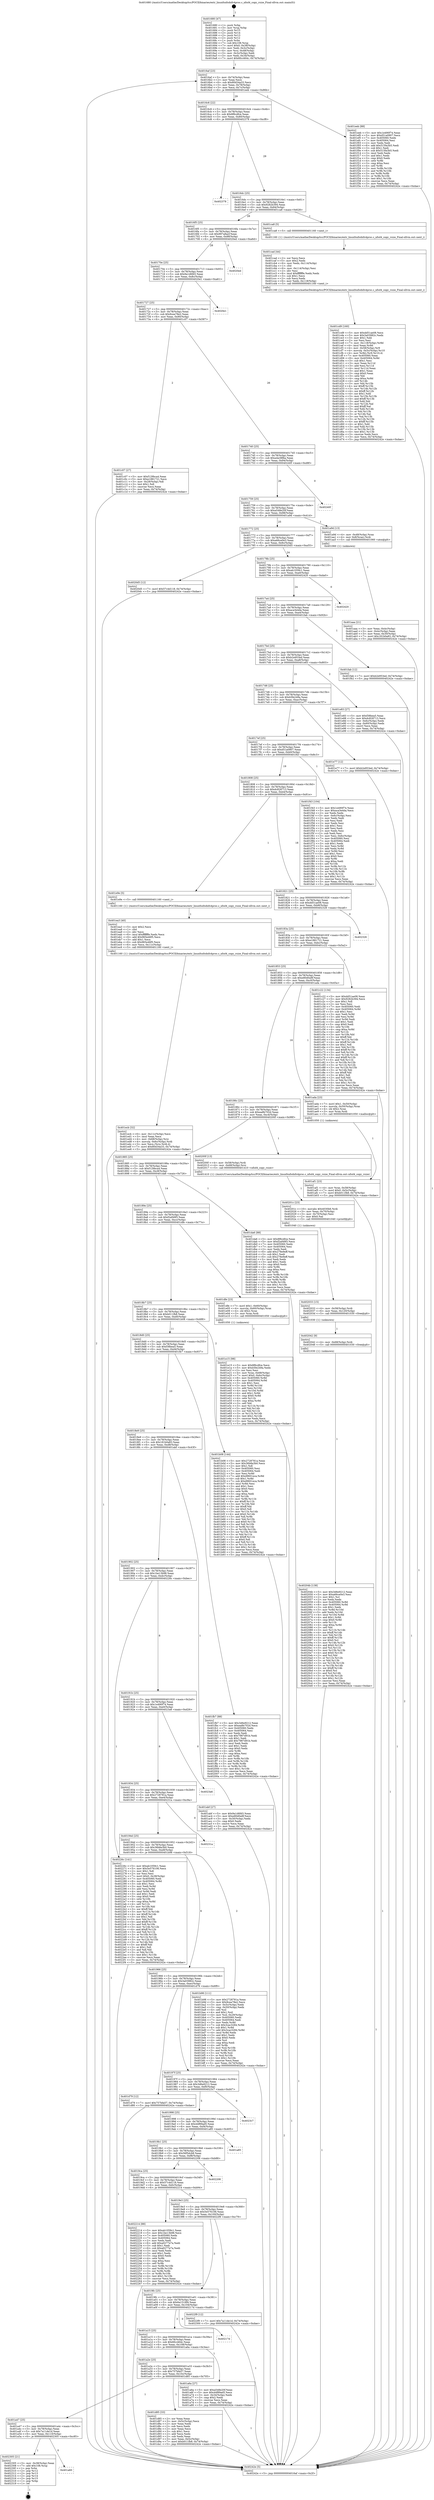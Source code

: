 digraph "0x401680" {
  label = "0x401680 (/mnt/c/Users/mathe/Desktop/tcc/POCII/binaries/extr_linuxfsnfsdnfs4proc.c_nfsd4_copy_rsize_Final-ollvm.out::main(0))"
  labelloc = "t"
  node[shape=record]

  Entry [label="",width=0.3,height=0.3,shape=circle,fillcolor=black,style=filled]
  "0x4016af" [label="{
     0x4016af [23]\l
     | [instrs]\l
     &nbsp;&nbsp;0x4016af \<+3\>: mov -0x74(%rbp),%eax\l
     &nbsp;&nbsp;0x4016b2 \<+2\>: mov %eax,%ecx\l
     &nbsp;&nbsp;0x4016b4 \<+6\>: sub $0x80d34a33,%ecx\l
     &nbsp;&nbsp;0x4016ba \<+3\>: mov %eax,-0x78(%rbp)\l
     &nbsp;&nbsp;0x4016bd \<+3\>: mov %ecx,-0x7c(%rbp)\l
     &nbsp;&nbsp;0x4016c0 \<+6\>: je 0000000000401eeb \<main+0x86b\>\l
  }"]
  "0x401eeb" [label="{
     0x401eeb [88]\l
     | [instrs]\l
     &nbsp;&nbsp;0x401eeb \<+5\>: mov $0x1e490f74,%eax\l
     &nbsp;&nbsp;0x401ef0 \<+5\>: mov $0xd51a0907,%ecx\l
     &nbsp;&nbsp;0x401ef5 \<+7\>: mov 0x405060,%edx\l
     &nbsp;&nbsp;0x401efc \<+7\>: mov 0x405064,%esi\l
     &nbsp;&nbsp;0x401f03 \<+2\>: mov %edx,%edi\l
     &nbsp;&nbsp;0x401f05 \<+6\>: add $0x515fa3b5,%edi\l
     &nbsp;&nbsp;0x401f0b \<+3\>: sub $0x1,%edi\l
     &nbsp;&nbsp;0x401f0e \<+6\>: sub $0x515fa3b5,%edi\l
     &nbsp;&nbsp;0x401f14 \<+3\>: imul %edi,%edx\l
     &nbsp;&nbsp;0x401f17 \<+3\>: and $0x1,%edx\l
     &nbsp;&nbsp;0x401f1a \<+3\>: cmp $0x0,%edx\l
     &nbsp;&nbsp;0x401f1d \<+4\>: sete %r8b\l
     &nbsp;&nbsp;0x401f21 \<+3\>: cmp $0xa,%esi\l
     &nbsp;&nbsp;0x401f24 \<+4\>: setl %r9b\l
     &nbsp;&nbsp;0x401f28 \<+3\>: mov %r8b,%r10b\l
     &nbsp;&nbsp;0x401f2b \<+3\>: and %r9b,%r10b\l
     &nbsp;&nbsp;0x401f2e \<+3\>: xor %r9b,%r8b\l
     &nbsp;&nbsp;0x401f31 \<+3\>: or %r8b,%r10b\l
     &nbsp;&nbsp;0x401f34 \<+4\>: test $0x1,%r10b\l
     &nbsp;&nbsp;0x401f38 \<+3\>: cmovne %ecx,%eax\l
     &nbsp;&nbsp;0x401f3b \<+3\>: mov %eax,-0x74(%rbp)\l
     &nbsp;&nbsp;0x401f3e \<+5\>: jmp 000000000040242e \<main+0xdae\>\l
  }"]
  "0x4016c6" [label="{
     0x4016c6 [22]\l
     | [instrs]\l
     &nbsp;&nbsp;0x4016c6 \<+5\>: jmp 00000000004016cb \<main+0x4b\>\l
     &nbsp;&nbsp;0x4016cb \<+3\>: mov -0x78(%rbp),%eax\l
     &nbsp;&nbsp;0x4016ce \<+5\>: sub $0x8f6cdfce,%eax\l
     &nbsp;&nbsp;0x4016d3 \<+3\>: mov %eax,-0x80(%rbp)\l
     &nbsp;&nbsp;0x4016d6 \<+6\>: je 0000000000402378 \<main+0xcf8\>\l
  }"]
  Exit [label="",width=0.3,height=0.3,shape=circle,fillcolor=black,style=filled,peripheries=2]
  "0x402378" [label="{
     0x402378\l
  }", style=dashed]
  "0x4016dc" [label="{
     0x4016dc [25]\l
     | [instrs]\l
     &nbsp;&nbsp;0x4016dc \<+5\>: jmp 00000000004016e1 \<main+0x61\>\l
     &nbsp;&nbsp;0x4016e1 \<+3\>: mov -0x78(%rbp),%eax\l
     &nbsp;&nbsp;0x4016e4 \<+5\>: sub $0x9282b394,%eax\l
     &nbsp;&nbsp;0x4016e9 \<+6\>: mov %eax,-0x84(%rbp)\l
     &nbsp;&nbsp;0x4016ef \<+6\>: je 0000000000401ca8 \<main+0x628\>\l
  }"]
  "0x401a60" [label="{
     0x401a60\l
  }", style=dashed]
  "0x401ca8" [label="{
     0x401ca8 [5]\l
     | [instrs]\l
     &nbsp;&nbsp;0x401ca8 \<+5\>: call 0000000000401160 \<next_i\>\l
     | [calls]\l
     &nbsp;&nbsp;0x401160 \{1\} (/mnt/c/Users/mathe/Desktop/tcc/POCII/binaries/extr_linuxfsnfsdnfs4proc.c_nfsd4_copy_rsize_Final-ollvm.out::next_i)\l
  }"]
  "0x4016f5" [label="{
     0x4016f5 [25]\l
     | [instrs]\l
     &nbsp;&nbsp;0x4016f5 \<+5\>: jmp 00000000004016fa \<main+0x7a\>\l
     &nbsp;&nbsp;0x4016fa \<+3\>: mov -0x78(%rbp),%eax\l
     &nbsp;&nbsp;0x4016fd \<+5\>: sub $0x997a8acf,%eax\l
     &nbsp;&nbsp;0x401702 \<+6\>: mov %eax,-0x88(%rbp)\l
     &nbsp;&nbsp;0x401708 \<+6\>: je 00000000004020ed \<main+0xa6d\>\l
  }"]
  "0x402305" [label="{
     0x402305 [21]\l
     | [instrs]\l
     &nbsp;&nbsp;0x402305 \<+3\>: mov -0x38(%rbp),%eax\l
     &nbsp;&nbsp;0x402308 \<+7\>: add $0x108,%rsp\l
     &nbsp;&nbsp;0x40230f \<+1\>: pop %rbx\l
     &nbsp;&nbsp;0x402310 \<+2\>: pop %r12\l
     &nbsp;&nbsp;0x402312 \<+2\>: pop %r13\l
     &nbsp;&nbsp;0x402314 \<+2\>: pop %r14\l
     &nbsp;&nbsp;0x402316 \<+2\>: pop %r15\l
     &nbsp;&nbsp;0x402318 \<+1\>: pop %rbp\l
     &nbsp;&nbsp;0x402319 \<+1\>: ret\l
  }"]
  "0x4020ed" [label="{
     0x4020ed\l
  }", style=dashed]
  "0x40170e" [label="{
     0x40170e [25]\l
     | [instrs]\l
     &nbsp;&nbsp;0x40170e \<+5\>: jmp 0000000000401713 \<main+0x93\>\l
     &nbsp;&nbsp;0x401713 \<+3\>: mov -0x78(%rbp),%eax\l
     &nbsp;&nbsp;0x401716 \<+5\>: sub $0x9a1d6fd3,%eax\l
     &nbsp;&nbsp;0x40171b \<+6\>: mov %eax,-0x8c(%rbp)\l
     &nbsp;&nbsp;0x401721 \<+6\>: je 00000000004020e1 \<main+0xa61\>\l
  }"]
  "0x40204b" [label="{
     0x40204b [138]\l
     | [instrs]\l
     &nbsp;&nbsp;0x40204b \<+5\>: mov $0x3d6e9212,%eax\l
     &nbsp;&nbsp;0x402050 \<+5\>: mov $0xa66ce0e3,%esi\l
     &nbsp;&nbsp;0x402055 \<+2\>: mov $0x1,%cl\l
     &nbsp;&nbsp;0x402057 \<+2\>: xor %edx,%edx\l
     &nbsp;&nbsp;0x402059 \<+8\>: mov 0x405060,%r8d\l
     &nbsp;&nbsp;0x402061 \<+8\>: mov 0x405064,%r9d\l
     &nbsp;&nbsp;0x402069 \<+3\>: sub $0x1,%edx\l
     &nbsp;&nbsp;0x40206c \<+3\>: mov %r8d,%r10d\l
     &nbsp;&nbsp;0x40206f \<+3\>: add %edx,%r10d\l
     &nbsp;&nbsp;0x402072 \<+4\>: imul %r10d,%r8d\l
     &nbsp;&nbsp;0x402076 \<+4\>: and $0x1,%r8d\l
     &nbsp;&nbsp;0x40207a \<+4\>: cmp $0x0,%r8d\l
     &nbsp;&nbsp;0x40207e \<+4\>: sete %r11b\l
     &nbsp;&nbsp;0x402082 \<+4\>: cmp $0xa,%r9d\l
     &nbsp;&nbsp;0x402086 \<+3\>: setl %bl\l
     &nbsp;&nbsp;0x402089 \<+3\>: mov %r11b,%r14b\l
     &nbsp;&nbsp;0x40208c \<+4\>: xor $0xff,%r14b\l
     &nbsp;&nbsp;0x402090 \<+3\>: mov %bl,%r15b\l
     &nbsp;&nbsp;0x402093 \<+4\>: xor $0xff,%r15b\l
     &nbsp;&nbsp;0x402097 \<+3\>: xor $0x0,%cl\l
     &nbsp;&nbsp;0x40209a \<+3\>: mov %r14b,%r12b\l
     &nbsp;&nbsp;0x40209d \<+4\>: and $0x0,%r12b\l
     &nbsp;&nbsp;0x4020a1 \<+3\>: and %cl,%r11b\l
     &nbsp;&nbsp;0x4020a4 \<+3\>: mov %r15b,%r13b\l
     &nbsp;&nbsp;0x4020a7 \<+4\>: and $0x0,%r13b\l
     &nbsp;&nbsp;0x4020ab \<+2\>: and %cl,%bl\l
     &nbsp;&nbsp;0x4020ad \<+3\>: or %r11b,%r12b\l
     &nbsp;&nbsp;0x4020b0 \<+3\>: or %bl,%r13b\l
     &nbsp;&nbsp;0x4020b3 \<+3\>: xor %r13b,%r12b\l
     &nbsp;&nbsp;0x4020b6 \<+3\>: or %r15b,%r14b\l
     &nbsp;&nbsp;0x4020b9 \<+4\>: xor $0xff,%r14b\l
     &nbsp;&nbsp;0x4020bd \<+3\>: or $0x0,%cl\l
     &nbsp;&nbsp;0x4020c0 \<+3\>: and %cl,%r14b\l
     &nbsp;&nbsp;0x4020c3 \<+3\>: or %r14b,%r12b\l
     &nbsp;&nbsp;0x4020c6 \<+4\>: test $0x1,%r12b\l
     &nbsp;&nbsp;0x4020ca \<+3\>: cmovne %esi,%eax\l
     &nbsp;&nbsp;0x4020cd \<+3\>: mov %eax,-0x74(%rbp)\l
     &nbsp;&nbsp;0x4020d0 \<+5\>: jmp 000000000040242e \<main+0xdae\>\l
  }"]
  "0x4020e1" [label="{
     0x4020e1\l
  }", style=dashed]
  "0x401727" [label="{
     0x401727 [25]\l
     | [instrs]\l
     &nbsp;&nbsp;0x401727 \<+5\>: jmp 000000000040172c \<main+0xac\>\l
     &nbsp;&nbsp;0x40172c \<+3\>: mov -0x78(%rbp),%eax\l
     &nbsp;&nbsp;0x40172f \<+5\>: sub $0x9cea78e2,%eax\l
     &nbsp;&nbsp;0x401734 \<+6\>: mov %eax,-0x90(%rbp)\l
     &nbsp;&nbsp;0x40173a \<+6\>: je 0000000000401c07 \<main+0x587\>\l
  }"]
  "0x402042" [label="{
     0x402042 [9]\l
     | [instrs]\l
     &nbsp;&nbsp;0x402042 \<+4\>: mov -0x68(%rbp),%rdi\l
     &nbsp;&nbsp;0x402046 \<+5\>: call 0000000000401030 \<free@plt\>\l
     | [calls]\l
     &nbsp;&nbsp;0x401030 \{1\} (unknown)\l
  }"]
  "0x401c07" [label="{
     0x401c07 [27]\l
     | [instrs]\l
     &nbsp;&nbsp;0x401c07 \<+5\>: mov $0xf129bca4,%eax\l
     &nbsp;&nbsp;0x401c0c \<+5\>: mov $0xe1881721,%ecx\l
     &nbsp;&nbsp;0x401c11 \<+3\>: mov -0x29(%rbp),%dl\l
     &nbsp;&nbsp;0x401c14 \<+3\>: test $0x1,%dl\l
     &nbsp;&nbsp;0x401c17 \<+3\>: cmovne %ecx,%eax\l
     &nbsp;&nbsp;0x401c1a \<+3\>: mov %eax,-0x74(%rbp)\l
     &nbsp;&nbsp;0x401c1d \<+5\>: jmp 000000000040242e \<main+0xdae\>\l
  }"]
  "0x401740" [label="{
     0x401740 [25]\l
     | [instrs]\l
     &nbsp;&nbsp;0x401740 \<+5\>: jmp 0000000000401745 \<main+0xc5\>\l
     &nbsp;&nbsp;0x401745 \<+3\>: mov -0x78(%rbp),%eax\l
     &nbsp;&nbsp;0x401748 \<+5\>: sub $0xa4a38fba,%eax\l
     &nbsp;&nbsp;0x40174d \<+6\>: mov %eax,-0x94(%rbp)\l
     &nbsp;&nbsp;0x401753 \<+6\>: je 000000000040240f \<main+0xd8f\>\l
  }"]
  "0x402033" [label="{
     0x402033 [15]\l
     | [instrs]\l
     &nbsp;&nbsp;0x402033 \<+4\>: mov -0x58(%rbp),%rdi\l
     &nbsp;&nbsp;0x402037 \<+6\>: mov %eax,-0x120(%rbp)\l
     &nbsp;&nbsp;0x40203d \<+5\>: call 0000000000401030 \<free@plt\>\l
     | [calls]\l
     &nbsp;&nbsp;0x401030 \{1\} (unknown)\l
  }"]
  "0x40240f" [label="{
     0x40240f\l
  }", style=dashed]
  "0x401759" [label="{
     0x401759 [25]\l
     | [instrs]\l
     &nbsp;&nbsp;0x401759 \<+5\>: jmp 000000000040175e \<main+0xde\>\l
     &nbsp;&nbsp;0x40175e \<+3\>: mov -0x78(%rbp),%eax\l
     &nbsp;&nbsp;0x401761 \<+5\>: sub $0xa548e20f,%eax\l
     &nbsp;&nbsp;0x401766 \<+6\>: mov %eax,-0x98(%rbp)\l
     &nbsp;&nbsp;0x40176c \<+6\>: je 0000000000401a9d \<main+0x41d\>\l
  }"]
  "0x40201c" [label="{
     0x40201c [23]\l
     | [instrs]\l
     &nbsp;&nbsp;0x40201c \<+10\>: movabs $0x4030b6,%rdi\l
     &nbsp;&nbsp;0x402026 \<+3\>: mov %eax,-0x70(%rbp)\l
     &nbsp;&nbsp;0x402029 \<+3\>: mov -0x70(%rbp),%esi\l
     &nbsp;&nbsp;0x40202c \<+2\>: mov $0x0,%al\l
     &nbsp;&nbsp;0x40202e \<+5\>: call 0000000000401040 \<printf@plt\>\l
     | [calls]\l
     &nbsp;&nbsp;0x401040 \{1\} (unknown)\l
  }"]
  "0x401a9d" [label="{
     0x401a9d [13]\l
     | [instrs]\l
     &nbsp;&nbsp;0x401a9d \<+4\>: mov -0x48(%rbp),%rax\l
     &nbsp;&nbsp;0x401aa1 \<+4\>: mov 0x8(%rax),%rdi\l
     &nbsp;&nbsp;0x401aa5 \<+5\>: call 0000000000401060 \<atoi@plt\>\l
     | [calls]\l
     &nbsp;&nbsp;0x401060 \{1\} (unknown)\l
  }"]
  "0x401772" [label="{
     0x401772 [25]\l
     | [instrs]\l
     &nbsp;&nbsp;0x401772 \<+5\>: jmp 0000000000401777 \<main+0xf7\>\l
     &nbsp;&nbsp;0x401777 \<+3\>: mov -0x78(%rbp),%eax\l
     &nbsp;&nbsp;0x40177a \<+5\>: sub $0xa66ce0e3,%eax\l
     &nbsp;&nbsp;0x40177f \<+6\>: mov %eax,-0x9c(%rbp)\l
     &nbsp;&nbsp;0x401785 \<+6\>: je 00000000004020d5 \<main+0xa55\>\l
  }"]
  "0x401ecb" [label="{
     0x401ecb [32]\l
     | [instrs]\l
     &nbsp;&nbsp;0x401ecb \<+6\>: mov -0x11c(%rbp),%ecx\l
     &nbsp;&nbsp;0x401ed1 \<+3\>: imul %eax,%ecx\l
     &nbsp;&nbsp;0x401ed4 \<+4\>: mov -0x68(%rbp),%rsi\l
     &nbsp;&nbsp;0x401ed8 \<+4\>: movslq -0x6c(%rbp),%rdi\l
     &nbsp;&nbsp;0x401edc \<+3\>: mov %ecx,(%rsi,%rdi,4)\l
     &nbsp;&nbsp;0x401edf \<+7\>: movl $0x80d34a33,-0x74(%rbp)\l
     &nbsp;&nbsp;0x401ee6 \<+5\>: jmp 000000000040242e \<main+0xdae\>\l
  }"]
  "0x4020d5" [label="{
     0x4020d5 [12]\l
     | [instrs]\l
     &nbsp;&nbsp;0x4020d5 \<+7\>: movl $0x57c4d118,-0x74(%rbp)\l
     &nbsp;&nbsp;0x4020dc \<+5\>: jmp 000000000040242e \<main+0xdae\>\l
  }"]
  "0x40178b" [label="{
     0x40178b [25]\l
     | [instrs]\l
     &nbsp;&nbsp;0x40178b \<+5\>: jmp 0000000000401790 \<main+0x110\>\l
     &nbsp;&nbsp;0x401790 \<+3\>: mov -0x78(%rbp),%eax\l
     &nbsp;&nbsp;0x401793 \<+5\>: sub $0xab1059c1,%eax\l
     &nbsp;&nbsp;0x401798 \<+6\>: mov %eax,-0xa0(%rbp)\l
     &nbsp;&nbsp;0x40179e \<+6\>: je 0000000000402420 \<main+0xda0\>\l
  }"]
  "0x401ea3" [label="{
     0x401ea3 [40]\l
     | [instrs]\l
     &nbsp;&nbsp;0x401ea3 \<+5\>: mov $0x2,%ecx\l
     &nbsp;&nbsp;0x401ea8 \<+1\>: cltd\l
     &nbsp;&nbsp;0x401ea9 \<+2\>: idiv %ecx\l
     &nbsp;&nbsp;0x401eab \<+6\>: imul $0xfffffffe,%edx,%ecx\l
     &nbsp;&nbsp;0x401eb1 \<+6\>: add $0x965e46f5,%ecx\l
     &nbsp;&nbsp;0x401eb7 \<+3\>: add $0x1,%ecx\l
     &nbsp;&nbsp;0x401eba \<+6\>: sub $0x965e46f5,%ecx\l
     &nbsp;&nbsp;0x401ec0 \<+6\>: mov %ecx,-0x11c(%rbp)\l
     &nbsp;&nbsp;0x401ec6 \<+5\>: call 0000000000401160 \<next_i\>\l
     | [calls]\l
     &nbsp;&nbsp;0x401160 \{1\} (/mnt/c/Users/mathe/Desktop/tcc/POCII/binaries/extr_linuxfsnfsdnfs4proc.c_nfsd4_copy_rsize_Final-ollvm.out::next_i)\l
  }"]
  "0x402420" [label="{
     0x402420\l
  }", style=dashed]
  "0x4017a4" [label="{
     0x4017a4 [25]\l
     | [instrs]\l
     &nbsp;&nbsp;0x4017a4 \<+5\>: jmp 00000000004017a9 \<main+0x129\>\l
     &nbsp;&nbsp;0x4017a9 \<+3\>: mov -0x78(%rbp),%eax\l
     &nbsp;&nbsp;0x4017ac \<+5\>: sub $0xaca3e4da,%eax\l
     &nbsp;&nbsp;0x4017b1 \<+6\>: mov %eax,-0xa4(%rbp)\l
     &nbsp;&nbsp;0x4017b7 \<+6\>: je 0000000000401fab \<main+0x92b\>\l
  }"]
  "0x401e15" [label="{
     0x401e15 [98]\l
     | [instrs]\l
     &nbsp;&nbsp;0x401e15 \<+5\>: mov $0x8f6cdfce,%ecx\l
     &nbsp;&nbsp;0x401e1a \<+5\>: mov $0xb5fe249a,%edx\l
     &nbsp;&nbsp;0x401e1f \<+2\>: xor %esi,%esi\l
     &nbsp;&nbsp;0x401e21 \<+4\>: mov %rax,-0x68(%rbp)\l
     &nbsp;&nbsp;0x401e25 \<+7\>: movl $0x0,-0x6c(%rbp)\l
     &nbsp;&nbsp;0x401e2c \<+8\>: mov 0x405060,%r8d\l
     &nbsp;&nbsp;0x401e34 \<+8\>: mov 0x405064,%r9d\l
     &nbsp;&nbsp;0x401e3c \<+3\>: sub $0x1,%esi\l
     &nbsp;&nbsp;0x401e3f \<+3\>: mov %r8d,%r10d\l
     &nbsp;&nbsp;0x401e42 \<+3\>: add %esi,%r10d\l
     &nbsp;&nbsp;0x401e45 \<+4\>: imul %r10d,%r8d\l
     &nbsp;&nbsp;0x401e49 \<+4\>: and $0x1,%r8d\l
     &nbsp;&nbsp;0x401e4d \<+4\>: cmp $0x0,%r8d\l
     &nbsp;&nbsp;0x401e51 \<+4\>: sete %r11b\l
     &nbsp;&nbsp;0x401e55 \<+4\>: cmp $0xa,%r9d\l
     &nbsp;&nbsp;0x401e59 \<+3\>: setl %bl\l
     &nbsp;&nbsp;0x401e5c \<+3\>: mov %r11b,%r14b\l
     &nbsp;&nbsp;0x401e5f \<+3\>: and %bl,%r14b\l
     &nbsp;&nbsp;0x401e62 \<+3\>: xor %bl,%r11b\l
     &nbsp;&nbsp;0x401e65 \<+3\>: or %r11b,%r14b\l
     &nbsp;&nbsp;0x401e68 \<+4\>: test $0x1,%r14b\l
     &nbsp;&nbsp;0x401e6c \<+3\>: cmovne %edx,%ecx\l
     &nbsp;&nbsp;0x401e6f \<+3\>: mov %ecx,-0x74(%rbp)\l
     &nbsp;&nbsp;0x401e72 \<+5\>: jmp 000000000040242e \<main+0xdae\>\l
  }"]
  "0x401fab" [label="{
     0x401fab [12]\l
     | [instrs]\l
     &nbsp;&nbsp;0x401fab \<+7\>: movl $0xb2e953ed,-0x74(%rbp)\l
     &nbsp;&nbsp;0x401fb2 \<+5\>: jmp 000000000040242e \<main+0xdae\>\l
  }"]
  "0x4017bd" [label="{
     0x4017bd [25]\l
     | [instrs]\l
     &nbsp;&nbsp;0x4017bd \<+5\>: jmp 00000000004017c2 \<main+0x142\>\l
     &nbsp;&nbsp;0x4017c2 \<+3\>: mov -0x78(%rbp),%eax\l
     &nbsp;&nbsp;0x4017c5 \<+5\>: sub $0xb2e953ed,%eax\l
     &nbsp;&nbsp;0x4017ca \<+6\>: mov %eax,-0xa8(%rbp)\l
     &nbsp;&nbsp;0x4017d0 \<+6\>: je 0000000000401e83 \<main+0x803\>\l
  }"]
  "0x401a47" [label="{
     0x401a47 [25]\l
     | [instrs]\l
     &nbsp;&nbsp;0x401a47 \<+5\>: jmp 0000000000401a4c \<main+0x3cc\>\l
     &nbsp;&nbsp;0x401a4c \<+3\>: mov -0x78(%rbp),%eax\l
     &nbsp;&nbsp;0x401a4f \<+5\>: sub $0x7a11de1d,%eax\l
     &nbsp;&nbsp;0x401a54 \<+6\>: mov %eax,-0x110(%rbp)\l
     &nbsp;&nbsp;0x401a5a \<+6\>: je 0000000000402305 \<main+0xc85\>\l
  }"]
  "0x401e83" [label="{
     0x401e83 [27]\l
     | [instrs]\l
     &nbsp;&nbsp;0x401e83 \<+5\>: mov $0xf38bea5,%eax\l
     &nbsp;&nbsp;0x401e88 \<+5\>: mov $0xdc828713,%ecx\l
     &nbsp;&nbsp;0x401e8d \<+3\>: mov -0x6c(%rbp),%edx\l
     &nbsp;&nbsp;0x401e90 \<+3\>: cmp -0x60(%rbp),%edx\l
     &nbsp;&nbsp;0x401e93 \<+3\>: cmovl %ecx,%eax\l
     &nbsp;&nbsp;0x401e96 \<+3\>: mov %eax,-0x74(%rbp)\l
     &nbsp;&nbsp;0x401e99 \<+5\>: jmp 000000000040242e \<main+0xdae\>\l
  }"]
  "0x4017d6" [label="{
     0x4017d6 [25]\l
     | [instrs]\l
     &nbsp;&nbsp;0x4017d6 \<+5\>: jmp 00000000004017db \<main+0x15b\>\l
     &nbsp;&nbsp;0x4017db \<+3\>: mov -0x78(%rbp),%eax\l
     &nbsp;&nbsp;0x4017de \<+5\>: sub $0xb5fe249a,%eax\l
     &nbsp;&nbsp;0x4017e3 \<+6\>: mov %eax,-0xac(%rbp)\l
     &nbsp;&nbsp;0x4017e9 \<+6\>: je 0000000000401e77 \<main+0x7f7\>\l
  }"]
  "0x401d85" [label="{
     0x401d85 [33]\l
     | [instrs]\l
     &nbsp;&nbsp;0x401d85 \<+2\>: xor %eax,%eax\l
     &nbsp;&nbsp;0x401d87 \<+3\>: mov -0x5c(%rbp),%ecx\l
     &nbsp;&nbsp;0x401d8a \<+2\>: mov %eax,%edx\l
     &nbsp;&nbsp;0x401d8c \<+2\>: sub %ecx,%edx\l
     &nbsp;&nbsp;0x401d8e \<+2\>: mov %eax,%ecx\l
     &nbsp;&nbsp;0x401d90 \<+3\>: sub $0x1,%ecx\l
     &nbsp;&nbsp;0x401d93 \<+2\>: add %ecx,%edx\l
     &nbsp;&nbsp;0x401d95 \<+2\>: sub %edx,%eax\l
     &nbsp;&nbsp;0x401d97 \<+3\>: mov %eax,-0x5c(%rbp)\l
     &nbsp;&nbsp;0x401d9a \<+7\>: movl $0xb011fb8,-0x74(%rbp)\l
     &nbsp;&nbsp;0x401da1 \<+5\>: jmp 000000000040242e \<main+0xdae\>\l
  }"]
  "0x401e77" [label="{
     0x401e77 [12]\l
     | [instrs]\l
     &nbsp;&nbsp;0x401e77 \<+7\>: movl $0xb2e953ed,-0x74(%rbp)\l
     &nbsp;&nbsp;0x401e7e \<+5\>: jmp 000000000040242e \<main+0xdae\>\l
  }"]
  "0x4017ef" [label="{
     0x4017ef [25]\l
     | [instrs]\l
     &nbsp;&nbsp;0x4017ef \<+5\>: jmp 00000000004017f4 \<main+0x174\>\l
     &nbsp;&nbsp;0x4017f4 \<+3\>: mov -0x78(%rbp),%eax\l
     &nbsp;&nbsp;0x4017f7 \<+5\>: sub $0xd51a0907,%eax\l
     &nbsp;&nbsp;0x4017fc \<+6\>: mov %eax,-0xb0(%rbp)\l
     &nbsp;&nbsp;0x401802 \<+6\>: je 0000000000401f43 \<main+0x8c3\>\l
  }"]
  "0x401cd9" [label="{
     0x401cd9 [160]\l
     | [instrs]\l
     &nbsp;&nbsp;0x401cd9 \<+5\>: mov $0xdd51ae08,%ecx\l
     &nbsp;&nbsp;0x401cde \<+5\>: mov $0x3a03982c,%edx\l
     &nbsp;&nbsp;0x401ce3 \<+3\>: mov $0x1,%dil\l
     &nbsp;&nbsp;0x401ce6 \<+2\>: xor %esi,%esi\l
     &nbsp;&nbsp;0x401ce8 \<+7\>: mov -0x118(%rbp),%r8d\l
     &nbsp;&nbsp;0x401cef \<+4\>: imul %eax,%r8d\l
     &nbsp;&nbsp;0x401cf3 \<+4\>: mov -0x58(%rbp),%r9\l
     &nbsp;&nbsp;0x401cf7 \<+4\>: movslq -0x5c(%rbp),%r10\l
     &nbsp;&nbsp;0x401cfb \<+4\>: mov %r8d,(%r9,%r10,4)\l
     &nbsp;&nbsp;0x401cff \<+7\>: mov 0x405060,%eax\l
     &nbsp;&nbsp;0x401d06 \<+8\>: mov 0x405064,%r8d\l
     &nbsp;&nbsp;0x401d0e \<+3\>: sub $0x1,%esi\l
     &nbsp;&nbsp;0x401d11 \<+3\>: mov %eax,%r11d\l
     &nbsp;&nbsp;0x401d14 \<+3\>: add %esi,%r11d\l
     &nbsp;&nbsp;0x401d17 \<+4\>: imul %r11d,%eax\l
     &nbsp;&nbsp;0x401d1b \<+3\>: and $0x1,%eax\l
     &nbsp;&nbsp;0x401d1e \<+3\>: cmp $0x0,%eax\l
     &nbsp;&nbsp;0x401d21 \<+3\>: sete %bl\l
     &nbsp;&nbsp;0x401d24 \<+4\>: cmp $0xa,%r8d\l
     &nbsp;&nbsp;0x401d28 \<+4\>: setl %r14b\l
     &nbsp;&nbsp;0x401d2c \<+3\>: mov %bl,%r15b\l
     &nbsp;&nbsp;0x401d2f \<+4\>: xor $0xff,%r15b\l
     &nbsp;&nbsp;0x401d33 \<+3\>: mov %r14b,%r12b\l
     &nbsp;&nbsp;0x401d36 \<+4\>: xor $0xff,%r12b\l
     &nbsp;&nbsp;0x401d3a \<+4\>: xor $0x1,%dil\l
     &nbsp;&nbsp;0x401d3e \<+3\>: mov %r15b,%r13b\l
     &nbsp;&nbsp;0x401d41 \<+4\>: and $0xff,%r13b\l
     &nbsp;&nbsp;0x401d45 \<+3\>: and %dil,%bl\l
     &nbsp;&nbsp;0x401d48 \<+3\>: mov %r12b,%al\l
     &nbsp;&nbsp;0x401d4b \<+2\>: and $0xff,%al\l
     &nbsp;&nbsp;0x401d4d \<+3\>: and %dil,%r14b\l
     &nbsp;&nbsp;0x401d50 \<+3\>: or %bl,%r13b\l
     &nbsp;&nbsp;0x401d53 \<+3\>: or %r14b,%al\l
     &nbsp;&nbsp;0x401d56 \<+3\>: xor %al,%r13b\l
     &nbsp;&nbsp;0x401d59 \<+3\>: or %r12b,%r15b\l
     &nbsp;&nbsp;0x401d5c \<+4\>: xor $0xff,%r15b\l
     &nbsp;&nbsp;0x401d60 \<+4\>: or $0x1,%dil\l
     &nbsp;&nbsp;0x401d64 \<+3\>: and %dil,%r15b\l
     &nbsp;&nbsp;0x401d67 \<+3\>: or %r15b,%r13b\l
     &nbsp;&nbsp;0x401d6a \<+4\>: test $0x1,%r13b\l
     &nbsp;&nbsp;0x401d6e \<+3\>: cmovne %edx,%ecx\l
     &nbsp;&nbsp;0x401d71 \<+3\>: mov %ecx,-0x74(%rbp)\l
     &nbsp;&nbsp;0x401d74 \<+5\>: jmp 000000000040242e \<main+0xdae\>\l
  }"]
  "0x401f43" [label="{
     0x401f43 [104]\l
     | [instrs]\l
     &nbsp;&nbsp;0x401f43 \<+5\>: mov $0x1e490f74,%eax\l
     &nbsp;&nbsp;0x401f48 \<+5\>: mov $0xaca3e4da,%ecx\l
     &nbsp;&nbsp;0x401f4d \<+2\>: xor %edx,%edx\l
     &nbsp;&nbsp;0x401f4f \<+3\>: mov -0x6c(%rbp),%esi\l
     &nbsp;&nbsp;0x401f52 \<+2\>: mov %edx,%edi\l
     &nbsp;&nbsp;0x401f54 \<+2\>: sub %esi,%edi\l
     &nbsp;&nbsp;0x401f56 \<+2\>: mov %edx,%esi\l
     &nbsp;&nbsp;0x401f58 \<+3\>: sub $0x1,%esi\l
     &nbsp;&nbsp;0x401f5b \<+2\>: add %esi,%edi\l
     &nbsp;&nbsp;0x401f5d \<+2\>: mov %edx,%esi\l
     &nbsp;&nbsp;0x401f5f \<+2\>: sub %edi,%esi\l
     &nbsp;&nbsp;0x401f61 \<+3\>: mov %esi,-0x6c(%rbp)\l
     &nbsp;&nbsp;0x401f64 \<+7\>: mov 0x405060,%esi\l
     &nbsp;&nbsp;0x401f6b \<+7\>: mov 0x405064,%edi\l
     &nbsp;&nbsp;0x401f72 \<+3\>: sub $0x1,%edx\l
     &nbsp;&nbsp;0x401f75 \<+3\>: mov %esi,%r8d\l
     &nbsp;&nbsp;0x401f78 \<+3\>: add %edx,%r8d\l
     &nbsp;&nbsp;0x401f7b \<+4\>: imul %r8d,%esi\l
     &nbsp;&nbsp;0x401f7f \<+3\>: and $0x1,%esi\l
     &nbsp;&nbsp;0x401f82 \<+3\>: cmp $0x0,%esi\l
     &nbsp;&nbsp;0x401f85 \<+4\>: sete %r9b\l
     &nbsp;&nbsp;0x401f89 \<+3\>: cmp $0xa,%edi\l
     &nbsp;&nbsp;0x401f8c \<+4\>: setl %r10b\l
     &nbsp;&nbsp;0x401f90 \<+3\>: mov %r9b,%r11b\l
     &nbsp;&nbsp;0x401f93 \<+3\>: and %r10b,%r11b\l
     &nbsp;&nbsp;0x401f96 \<+3\>: xor %r10b,%r9b\l
     &nbsp;&nbsp;0x401f99 \<+3\>: or %r9b,%r11b\l
     &nbsp;&nbsp;0x401f9c \<+4\>: test $0x1,%r11b\l
     &nbsp;&nbsp;0x401fa0 \<+3\>: cmovne %ecx,%eax\l
     &nbsp;&nbsp;0x401fa3 \<+3\>: mov %eax,-0x74(%rbp)\l
     &nbsp;&nbsp;0x401fa6 \<+5\>: jmp 000000000040242e \<main+0xdae\>\l
  }"]
  "0x401808" [label="{
     0x401808 [25]\l
     | [instrs]\l
     &nbsp;&nbsp;0x401808 \<+5\>: jmp 000000000040180d \<main+0x18d\>\l
     &nbsp;&nbsp;0x40180d \<+3\>: mov -0x78(%rbp),%eax\l
     &nbsp;&nbsp;0x401810 \<+5\>: sub $0xdc828713,%eax\l
     &nbsp;&nbsp;0x401815 \<+6\>: mov %eax,-0xb4(%rbp)\l
     &nbsp;&nbsp;0x40181b \<+6\>: je 0000000000401e9e \<main+0x81e\>\l
  }"]
  "0x401cad" [label="{
     0x401cad [44]\l
     | [instrs]\l
     &nbsp;&nbsp;0x401cad \<+2\>: xor %ecx,%ecx\l
     &nbsp;&nbsp;0x401caf \<+5\>: mov $0x2,%edx\l
     &nbsp;&nbsp;0x401cb4 \<+6\>: mov %edx,-0x114(%rbp)\l
     &nbsp;&nbsp;0x401cba \<+1\>: cltd\l
     &nbsp;&nbsp;0x401cbb \<+6\>: mov -0x114(%rbp),%esi\l
     &nbsp;&nbsp;0x401cc1 \<+2\>: idiv %esi\l
     &nbsp;&nbsp;0x401cc3 \<+6\>: imul $0xfffffffe,%edx,%edx\l
     &nbsp;&nbsp;0x401cc9 \<+3\>: sub $0x1,%ecx\l
     &nbsp;&nbsp;0x401ccc \<+2\>: sub %ecx,%edx\l
     &nbsp;&nbsp;0x401cce \<+6\>: mov %edx,-0x118(%rbp)\l
     &nbsp;&nbsp;0x401cd4 \<+5\>: call 0000000000401160 \<next_i\>\l
     | [calls]\l
     &nbsp;&nbsp;0x401160 \{1\} (/mnt/c/Users/mathe/Desktop/tcc/POCII/binaries/extr_linuxfsnfsdnfs4proc.c_nfsd4_copy_rsize_Final-ollvm.out::next_i)\l
  }"]
  "0x401e9e" [label="{
     0x401e9e [5]\l
     | [instrs]\l
     &nbsp;&nbsp;0x401e9e \<+5\>: call 0000000000401160 \<next_i\>\l
     | [calls]\l
     &nbsp;&nbsp;0x401160 \{1\} (/mnt/c/Users/mathe/Desktop/tcc/POCII/binaries/extr_linuxfsnfsdnfs4proc.c_nfsd4_copy_rsize_Final-ollvm.out::next_i)\l
  }"]
  "0x401821" [label="{
     0x401821 [25]\l
     | [instrs]\l
     &nbsp;&nbsp;0x401821 \<+5\>: jmp 0000000000401826 \<main+0x1a6\>\l
     &nbsp;&nbsp;0x401826 \<+3\>: mov -0x78(%rbp),%eax\l
     &nbsp;&nbsp;0x401829 \<+5\>: sub $0xdd51ae08,%eax\l
     &nbsp;&nbsp;0x40182e \<+6\>: mov %eax,-0xb8(%rbp)\l
     &nbsp;&nbsp;0x401834 \<+6\>: je 0000000000402326 \<main+0xca6\>\l
  }"]
  "0x401af1" [label="{
     0x401af1 [23]\l
     | [instrs]\l
     &nbsp;&nbsp;0x401af1 \<+4\>: mov %rax,-0x58(%rbp)\l
     &nbsp;&nbsp;0x401af5 \<+7\>: movl $0x0,-0x5c(%rbp)\l
     &nbsp;&nbsp;0x401afc \<+7\>: movl $0xb011fb8,-0x74(%rbp)\l
     &nbsp;&nbsp;0x401b03 \<+5\>: jmp 000000000040242e \<main+0xdae\>\l
  }"]
  "0x402326" [label="{
     0x402326\l
  }", style=dashed]
  "0x40183a" [label="{
     0x40183a [25]\l
     | [instrs]\l
     &nbsp;&nbsp;0x40183a \<+5\>: jmp 000000000040183f \<main+0x1bf\>\l
     &nbsp;&nbsp;0x40183f \<+3\>: mov -0x78(%rbp),%eax\l
     &nbsp;&nbsp;0x401842 \<+5\>: sub $0xe1881721,%eax\l
     &nbsp;&nbsp;0x401847 \<+6\>: mov %eax,-0xbc(%rbp)\l
     &nbsp;&nbsp;0x40184d \<+6\>: je 0000000000401c22 \<main+0x5a2\>\l
  }"]
  "0x401aaa" [label="{
     0x401aaa [21]\l
     | [instrs]\l
     &nbsp;&nbsp;0x401aaa \<+3\>: mov %eax,-0x4c(%rbp)\l
     &nbsp;&nbsp;0x401aad \<+3\>: mov -0x4c(%rbp),%eax\l
     &nbsp;&nbsp;0x401ab0 \<+3\>: mov %eax,-0x30(%rbp)\l
     &nbsp;&nbsp;0x401ab3 \<+7\>: movl $0x181b0a83,-0x74(%rbp)\l
     &nbsp;&nbsp;0x401aba \<+5\>: jmp 000000000040242e \<main+0xdae\>\l
  }"]
  "0x401c22" [label="{
     0x401c22 [134]\l
     | [instrs]\l
     &nbsp;&nbsp;0x401c22 \<+5\>: mov $0xdd51ae08,%eax\l
     &nbsp;&nbsp;0x401c27 \<+5\>: mov $0x9282b394,%ecx\l
     &nbsp;&nbsp;0x401c2c \<+2\>: mov $0x1,%dl\l
     &nbsp;&nbsp;0x401c2e \<+2\>: xor %esi,%esi\l
     &nbsp;&nbsp;0x401c30 \<+7\>: mov 0x405060,%edi\l
     &nbsp;&nbsp;0x401c37 \<+8\>: mov 0x405064,%r8d\l
     &nbsp;&nbsp;0x401c3f \<+3\>: sub $0x1,%esi\l
     &nbsp;&nbsp;0x401c42 \<+3\>: mov %edi,%r9d\l
     &nbsp;&nbsp;0x401c45 \<+3\>: add %esi,%r9d\l
     &nbsp;&nbsp;0x401c48 \<+4\>: imul %r9d,%edi\l
     &nbsp;&nbsp;0x401c4c \<+3\>: and $0x1,%edi\l
     &nbsp;&nbsp;0x401c4f \<+3\>: cmp $0x0,%edi\l
     &nbsp;&nbsp;0x401c52 \<+4\>: sete %r10b\l
     &nbsp;&nbsp;0x401c56 \<+4\>: cmp $0xa,%r8d\l
     &nbsp;&nbsp;0x401c5a \<+4\>: setl %r11b\l
     &nbsp;&nbsp;0x401c5e \<+3\>: mov %r10b,%bl\l
     &nbsp;&nbsp;0x401c61 \<+3\>: xor $0xff,%bl\l
     &nbsp;&nbsp;0x401c64 \<+3\>: mov %r11b,%r14b\l
     &nbsp;&nbsp;0x401c67 \<+4\>: xor $0xff,%r14b\l
     &nbsp;&nbsp;0x401c6b \<+3\>: xor $0x1,%dl\l
     &nbsp;&nbsp;0x401c6e \<+3\>: mov %bl,%r15b\l
     &nbsp;&nbsp;0x401c71 \<+4\>: and $0xff,%r15b\l
     &nbsp;&nbsp;0x401c75 \<+3\>: and %dl,%r10b\l
     &nbsp;&nbsp;0x401c78 \<+3\>: mov %r14b,%r12b\l
     &nbsp;&nbsp;0x401c7b \<+4\>: and $0xff,%r12b\l
     &nbsp;&nbsp;0x401c7f \<+3\>: and %dl,%r11b\l
     &nbsp;&nbsp;0x401c82 \<+3\>: or %r10b,%r15b\l
     &nbsp;&nbsp;0x401c85 \<+3\>: or %r11b,%r12b\l
     &nbsp;&nbsp;0x401c88 \<+3\>: xor %r12b,%r15b\l
     &nbsp;&nbsp;0x401c8b \<+3\>: or %r14b,%bl\l
     &nbsp;&nbsp;0x401c8e \<+3\>: xor $0xff,%bl\l
     &nbsp;&nbsp;0x401c91 \<+3\>: or $0x1,%dl\l
     &nbsp;&nbsp;0x401c94 \<+2\>: and %dl,%bl\l
     &nbsp;&nbsp;0x401c96 \<+3\>: or %bl,%r15b\l
     &nbsp;&nbsp;0x401c99 \<+4\>: test $0x1,%r15b\l
     &nbsp;&nbsp;0x401c9d \<+3\>: cmovne %ecx,%eax\l
     &nbsp;&nbsp;0x401ca0 \<+3\>: mov %eax,-0x74(%rbp)\l
     &nbsp;&nbsp;0x401ca3 \<+5\>: jmp 000000000040242e \<main+0xdae\>\l
  }"]
  "0x401853" [label="{
     0x401853 [25]\l
     | [instrs]\l
     &nbsp;&nbsp;0x401853 \<+5\>: jmp 0000000000401858 \<main+0x1d8\>\l
     &nbsp;&nbsp;0x401858 \<+3\>: mov -0x78(%rbp),%eax\l
     &nbsp;&nbsp;0x40185b \<+5\>: sub $0xe80d0a9f,%eax\l
     &nbsp;&nbsp;0x401860 \<+6\>: mov %eax,-0xc0(%rbp)\l
     &nbsp;&nbsp;0x401866 \<+6\>: je 0000000000401ada \<main+0x45a\>\l
  }"]
  "0x401680" [label="{
     0x401680 [47]\l
     | [instrs]\l
     &nbsp;&nbsp;0x401680 \<+1\>: push %rbp\l
     &nbsp;&nbsp;0x401681 \<+3\>: mov %rsp,%rbp\l
     &nbsp;&nbsp;0x401684 \<+2\>: push %r15\l
     &nbsp;&nbsp;0x401686 \<+2\>: push %r14\l
     &nbsp;&nbsp;0x401688 \<+2\>: push %r13\l
     &nbsp;&nbsp;0x40168a \<+2\>: push %r12\l
     &nbsp;&nbsp;0x40168c \<+1\>: push %rbx\l
     &nbsp;&nbsp;0x40168d \<+7\>: sub $0x108,%rsp\l
     &nbsp;&nbsp;0x401694 \<+7\>: movl $0x0,-0x38(%rbp)\l
     &nbsp;&nbsp;0x40169b \<+3\>: mov %edi,-0x3c(%rbp)\l
     &nbsp;&nbsp;0x40169e \<+4\>: mov %rsi,-0x48(%rbp)\l
     &nbsp;&nbsp;0x4016a2 \<+3\>: mov -0x3c(%rbp),%edi\l
     &nbsp;&nbsp;0x4016a5 \<+3\>: mov %edi,-0x34(%rbp)\l
     &nbsp;&nbsp;0x4016a8 \<+7\>: movl $0x6fcc464c,-0x74(%rbp)\l
  }"]
  "0x401ada" [label="{
     0x401ada [23]\l
     | [instrs]\l
     &nbsp;&nbsp;0x401ada \<+7\>: movl $0x1,-0x50(%rbp)\l
     &nbsp;&nbsp;0x401ae1 \<+4\>: movslq -0x50(%rbp),%rax\l
     &nbsp;&nbsp;0x401ae5 \<+4\>: shl $0x2,%rax\l
     &nbsp;&nbsp;0x401ae9 \<+3\>: mov %rax,%rdi\l
     &nbsp;&nbsp;0x401aec \<+5\>: call 0000000000401050 \<malloc@plt\>\l
     | [calls]\l
     &nbsp;&nbsp;0x401050 \{1\} (unknown)\l
  }"]
  "0x40186c" [label="{
     0x40186c [25]\l
     | [instrs]\l
     &nbsp;&nbsp;0x40186c \<+5\>: jmp 0000000000401871 \<main+0x1f1\>\l
     &nbsp;&nbsp;0x401871 \<+3\>: mov -0x78(%rbp),%eax\l
     &nbsp;&nbsp;0x401874 \<+5\>: sub $0xea8b702d,%eax\l
     &nbsp;&nbsp;0x401879 \<+6\>: mov %eax,-0xc4(%rbp)\l
     &nbsp;&nbsp;0x40187f \<+6\>: je 000000000040200f \<main+0x98f\>\l
  }"]
  "0x40242e" [label="{
     0x40242e [5]\l
     | [instrs]\l
     &nbsp;&nbsp;0x40242e \<+5\>: jmp 00000000004016af \<main+0x2f\>\l
  }"]
  "0x40200f" [label="{
     0x40200f [13]\l
     | [instrs]\l
     &nbsp;&nbsp;0x40200f \<+4\>: mov -0x58(%rbp),%rdi\l
     &nbsp;&nbsp;0x402013 \<+4\>: mov -0x68(%rbp),%rsi\l
     &nbsp;&nbsp;0x402017 \<+5\>: call 0000000000401410 \<nfsd4_copy_rsize\>\l
     | [calls]\l
     &nbsp;&nbsp;0x401410 \{1\} (/mnt/c/Users/mathe/Desktop/tcc/POCII/binaries/extr_linuxfsnfsdnfs4proc.c_nfsd4_copy_rsize_Final-ollvm.out::nfsd4_copy_rsize)\l
  }"]
  "0x401885" [label="{
     0x401885 [25]\l
     | [instrs]\l
     &nbsp;&nbsp;0x401885 \<+5\>: jmp 000000000040188a \<main+0x20a\>\l
     &nbsp;&nbsp;0x40188a \<+3\>: mov -0x78(%rbp),%eax\l
     &nbsp;&nbsp;0x40188d \<+5\>: sub $0xf129bca4,%eax\l
     &nbsp;&nbsp;0x401892 \<+6\>: mov %eax,-0xc8(%rbp)\l
     &nbsp;&nbsp;0x401898 \<+6\>: je 0000000000401da6 \<main+0x726\>\l
  }"]
  "0x401a2e" [label="{
     0x401a2e [25]\l
     | [instrs]\l
     &nbsp;&nbsp;0x401a2e \<+5\>: jmp 0000000000401a33 \<main+0x3b3\>\l
     &nbsp;&nbsp;0x401a33 \<+3\>: mov -0x78(%rbp),%eax\l
     &nbsp;&nbsp;0x401a36 \<+5\>: sub $0x757bfa57,%eax\l
     &nbsp;&nbsp;0x401a3b \<+6\>: mov %eax,-0x10c(%rbp)\l
     &nbsp;&nbsp;0x401a41 \<+6\>: je 0000000000401d85 \<main+0x705\>\l
  }"]
  "0x401da6" [label="{
     0x401da6 [88]\l
     | [instrs]\l
     &nbsp;&nbsp;0x401da6 \<+5\>: mov $0x8f6cdfce,%eax\l
     &nbsp;&nbsp;0x401dab \<+5\>: mov $0xf2af49f3,%ecx\l
     &nbsp;&nbsp;0x401db0 \<+7\>: mov 0x405060,%edx\l
     &nbsp;&nbsp;0x401db7 \<+7\>: mov 0x405064,%esi\l
     &nbsp;&nbsp;0x401dbe \<+2\>: mov %edx,%edi\l
     &nbsp;&nbsp;0x401dc0 \<+6\>: add $0x278e9eff,%edi\l
     &nbsp;&nbsp;0x401dc6 \<+3\>: sub $0x1,%edi\l
     &nbsp;&nbsp;0x401dc9 \<+6\>: sub $0x278e9eff,%edi\l
     &nbsp;&nbsp;0x401dcf \<+3\>: imul %edi,%edx\l
     &nbsp;&nbsp;0x401dd2 \<+3\>: and $0x1,%edx\l
     &nbsp;&nbsp;0x401dd5 \<+3\>: cmp $0x0,%edx\l
     &nbsp;&nbsp;0x401dd8 \<+4\>: sete %r8b\l
     &nbsp;&nbsp;0x401ddc \<+3\>: cmp $0xa,%esi\l
     &nbsp;&nbsp;0x401ddf \<+4\>: setl %r9b\l
     &nbsp;&nbsp;0x401de3 \<+3\>: mov %r8b,%r10b\l
     &nbsp;&nbsp;0x401de6 \<+3\>: and %r9b,%r10b\l
     &nbsp;&nbsp;0x401de9 \<+3\>: xor %r9b,%r8b\l
     &nbsp;&nbsp;0x401dec \<+3\>: or %r8b,%r10b\l
     &nbsp;&nbsp;0x401def \<+4\>: test $0x1,%r10b\l
     &nbsp;&nbsp;0x401df3 \<+3\>: cmovne %ecx,%eax\l
     &nbsp;&nbsp;0x401df6 \<+3\>: mov %eax,-0x74(%rbp)\l
     &nbsp;&nbsp;0x401df9 \<+5\>: jmp 000000000040242e \<main+0xdae\>\l
  }"]
  "0x40189e" [label="{
     0x40189e [25]\l
     | [instrs]\l
     &nbsp;&nbsp;0x40189e \<+5\>: jmp 00000000004018a3 \<main+0x223\>\l
     &nbsp;&nbsp;0x4018a3 \<+3\>: mov -0x78(%rbp),%eax\l
     &nbsp;&nbsp;0x4018a6 \<+5\>: sub $0xf2af49f3,%eax\l
     &nbsp;&nbsp;0x4018ab \<+6\>: mov %eax,-0xcc(%rbp)\l
     &nbsp;&nbsp;0x4018b1 \<+6\>: je 0000000000401dfe \<main+0x77e\>\l
  }"]
  "0x401a6a" [label="{
     0x401a6a [27]\l
     | [instrs]\l
     &nbsp;&nbsp;0x401a6a \<+5\>: mov $0xa548e20f,%eax\l
     &nbsp;&nbsp;0x401a6f \<+5\>: mov $0x44f89ad5,%ecx\l
     &nbsp;&nbsp;0x401a74 \<+3\>: mov -0x34(%rbp),%edx\l
     &nbsp;&nbsp;0x401a77 \<+3\>: cmp $0x2,%edx\l
     &nbsp;&nbsp;0x401a7a \<+3\>: cmovne %ecx,%eax\l
     &nbsp;&nbsp;0x401a7d \<+3\>: mov %eax,-0x74(%rbp)\l
     &nbsp;&nbsp;0x401a80 \<+5\>: jmp 000000000040242e \<main+0xdae\>\l
  }"]
  "0x401dfe" [label="{
     0x401dfe [23]\l
     | [instrs]\l
     &nbsp;&nbsp;0x401dfe \<+7\>: movl $0x1,-0x60(%rbp)\l
     &nbsp;&nbsp;0x401e05 \<+4\>: movslq -0x60(%rbp),%rax\l
     &nbsp;&nbsp;0x401e09 \<+4\>: shl $0x2,%rax\l
     &nbsp;&nbsp;0x401e0d \<+3\>: mov %rax,%rdi\l
     &nbsp;&nbsp;0x401e10 \<+5\>: call 0000000000401050 \<malloc@plt\>\l
     | [calls]\l
     &nbsp;&nbsp;0x401050 \{1\} (unknown)\l
  }"]
  "0x4018b7" [label="{
     0x4018b7 [25]\l
     | [instrs]\l
     &nbsp;&nbsp;0x4018b7 \<+5\>: jmp 00000000004018bc \<main+0x23c\>\l
     &nbsp;&nbsp;0x4018bc \<+3\>: mov -0x78(%rbp),%eax\l
     &nbsp;&nbsp;0x4018bf \<+5\>: sub $0xb011fb8,%eax\l
     &nbsp;&nbsp;0x4018c4 \<+6\>: mov %eax,-0xd0(%rbp)\l
     &nbsp;&nbsp;0x4018ca \<+6\>: je 0000000000401b08 \<main+0x488\>\l
  }"]
  "0x401a15" [label="{
     0x401a15 [25]\l
     | [instrs]\l
     &nbsp;&nbsp;0x401a15 \<+5\>: jmp 0000000000401a1a \<main+0x39a\>\l
     &nbsp;&nbsp;0x401a1a \<+3\>: mov -0x78(%rbp),%eax\l
     &nbsp;&nbsp;0x401a1d \<+5\>: sub $0x6fcc464c,%eax\l
     &nbsp;&nbsp;0x401a22 \<+6\>: mov %eax,-0x108(%rbp)\l
     &nbsp;&nbsp;0x401a28 \<+6\>: je 0000000000401a6a \<main+0x3ea\>\l
  }"]
  "0x401b08" [label="{
     0x401b08 [144]\l
     | [instrs]\l
     &nbsp;&nbsp;0x401b08 \<+5\>: mov $0x2728781a,%eax\l
     &nbsp;&nbsp;0x401b0d \<+5\>: mov $0x36b8a3b0,%ecx\l
     &nbsp;&nbsp;0x401b12 \<+2\>: mov $0x1,%dl\l
     &nbsp;&nbsp;0x401b14 \<+7\>: mov 0x405060,%esi\l
     &nbsp;&nbsp;0x401b1b \<+7\>: mov 0x405064,%edi\l
     &nbsp;&nbsp;0x401b22 \<+3\>: mov %esi,%r8d\l
     &nbsp;&nbsp;0x401b25 \<+7\>: add $0xd9601eca,%r8d\l
     &nbsp;&nbsp;0x401b2c \<+4\>: sub $0x1,%r8d\l
     &nbsp;&nbsp;0x401b30 \<+7\>: sub $0xd9601eca,%r8d\l
     &nbsp;&nbsp;0x401b37 \<+4\>: imul %r8d,%esi\l
     &nbsp;&nbsp;0x401b3b \<+3\>: and $0x1,%esi\l
     &nbsp;&nbsp;0x401b3e \<+3\>: cmp $0x0,%esi\l
     &nbsp;&nbsp;0x401b41 \<+4\>: sete %r9b\l
     &nbsp;&nbsp;0x401b45 \<+3\>: cmp $0xa,%edi\l
     &nbsp;&nbsp;0x401b48 \<+4\>: setl %r10b\l
     &nbsp;&nbsp;0x401b4c \<+3\>: mov %r9b,%r11b\l
     &nbsp;&nbsp;0x401b4f \<+4\>: xor $0xff,%r11b\l
     &nbsp;&nbsp;0x401b53 \<+3\>: mov %r10b,%bl\l
     &nbsp;&nbsp;0x401b56 \<+3\>: xor $0xff,%bl\l
     &nbsp;&nbsp;0x401b59 \<+3\>: xor $0x0,%dl\l
     &nbsp;&nbsp;0x401b5c \<+3\>: mov %r11b,%r14b\l
     &nbsp;&nbsp;0x401b5f \<+4\>: and $0x0,%r14b\l
     &nbsp;&nbsp;0x401b63 \<+3\>: and %dl,%r9b\l
     &nbsp;&nbsp;0x401b66 \<+3\>: mov %bl,%r15b\l
     &nbsp;&nbsp;0x401b69 \<+4\>: and $0x0,%r15b\l
     &nbsp;&nbsp;0x401b6d \<+3\>: and %dl,%r10b\l
     &nbsp;&nbsp;0x401b70 \<+3\>: or %r9b,%r14b\l
     &nbsp;&nbsp;0x401b73 \<+3\>: or %r10b,%r15b\l
     &nbsp;&nbsp;0x401b76 \<+3\>: xor %r15b,%r14b\l
     &nbsp;&nbsp;0x401b79 \<+3\>: or %bl,%r11b\l
     &nbsp;&nbsp;0x401b7c \<+4\>: xor $0xff,%r11b\l
     &nbsp;&nbsp;0x401b80 \<+3\>: or $0x0,%dl\l
     &nbsp;&nbsp;0x401b83 \<+3\>: and %dl,%r11b\l
     &nbsp;&nbsp;0x401b86 \<+3\>: or %r11b,%r14b\l
     &nbsp;&nbsp;0x401b89 \<+4\>: test $0x1,%r14b\l
     &nbsp;&nbsp;0x401b8d \<+3\>: cmovne %ecx,%eax\l
     &nbsp;&nbsp;0x401b90 \<+3\>: mov %eax,-0x74(%rbp)\l
     &nbsp;&nbsp;0x401b93 \<+5\>: jmp 000000000040242e \<main+0xdae\>\l
  }"]
  "0x4018d0" [label="{
     0x4018d0 [25]\l
     | [instrs]\l
     &nbsp;&nbsp;0x4018d0 \<+5\>: jmp 00000000004018d5 \<main+0x255\>\l
     &nbsp;&nbsp;0x4018d5 \<+3\>: mov -0x78(%rbp),%eax\l
     &nbsp;&nbsp;0x4018d8 \<+5\>: sub $0xf38bea5,%eax\l
     &nbsp;&nbsp;0x4018dd \<+6\>: mov %eax,-0xd4(%rbp)\l
     &nbsp;&nbsp;0x4018e3 \<+6\>: je 0000000000401fb7 \<main+0x937\>\l
  }"]
  "0x40217d" [label="{
     0x40217d\l
  }", style=dashed]
  "0x401fb7" [label="{
     0x401fb7 [88]\l
     | [instrs]\l
     &nbsp;&nbsp;0x401fb7 \<+5\>: mov $0x3d6e9212,%eax\l
     &nbsp;&nbsp;0x401fbc \<+5\>: mov $0xea8b702d,%ecx\l
     &nbsp;&nbsp;0x401fc1 \<+7\>: mov 0x405060,%edx\l
     &nbsp;&nbsp;0x401fc8 \<+7\>: mov 0x405064,%esi\l
     &nbsp;&nbsp;0x401fcf \<+2\>: mov %edx,%edi\l
     &nbsp;&nbsp;0x401fd1 \<+6\>: sub $0x7987d91b,%edi\l
     &nbsp;&nbsp;0x401fd7 \<+3\>: sub $0x1,%edi\l
     &nbsp;&nbsp;0x401fda \<+6\>: add $0x7987d91b,%edi\l
     &nbsp;&nbsp;0x401fe0 \<+3\>: imul %edi,%edx\l
     &nbsp;&nbsp;0x401fe3 \<+3\>: and $0x1,%edx\l
     &nbsp;&nbsp;0x401fe6 \<+3\>: cmp $0x0,%edx\l
     &nbsp;&nbsp;0x401fe9 \<+4\>: sete %r8b\l
     &nbsp;&nbsp;0x401fed \<+3\>: cmp $0xa,%esi\l
     &nbsp;&nbsp;0x401ff0 \<+4\>: setl %r9b\l
     &nbsp;&nbsp;0x401ff4 \<+3\>: mov %r8b,%r10b\l
     &nbsp;&nbsp;0x401ff7 \<+3\>: and %r9b,%r10b\l
     &nbsp;&nbsp;0x401ffa \<+3\>: xor %r9b,%r8b\l
     &nbsp;&nbsp;0x401ffd \<+3\>: or %r8b,%r10b\l
     &nbsp;&nbsp;0x402000 \<+4\>: test $0x1,%r10b\l
     &nbsp;&nbsp;0x402004 \<+3\>: cmovne %ecx,%eax\l
     &nbsp;&nbsp;0x402007 \<+3\>: mov %eax,-0x74(%rbp)\l
     &nbsp;&nbsp;0x40200a \<+5\>: jmp 000000000040242e \<main+0xdae\>\l
  }"]
  "0x4018e9" [label="{
     0x4018e9 [25]\l
     | [instrs]\l
     &nbsp;&nbsp;0x4018e9 \<+5\>: jmp 00000000004018ee \<main+0x26e\>\l
     &nbsp;&nbsp;0x4018ee \<+3\>: mov -0x78(%rbp),%eax\l
     &nbsp;&nbsp;0x4018f1 \<+5\>: sub $0x181b0a83,%eax\l
     &nbsp;&nbsp;0x4018f6 \<+6\>: mov %eax,-0xd8(%rbp)\l
     &nbsp;&nbsp;0x4018fc \<+6\>: je 0000000000401abf \<main+0x43f\>\l
  }"]
  "0x4019fc" [label="{
     0x4019fc [25]\l
     | [instrs]\l
     &nbsp;&nbsp;0x4019fc \<+5\>: jmp 0000000000401a01 \<main+0x381\>\l
     &nbsp;&nbsp;0x401a01 \<+3\>: mov -0x78(%rbp),%eax\l
     &nbsp;&nbsp;0x401a04 \<+5\>: sub $0x6a1518f4,%eax\l
     &nbsp;&nbsp;0x401a09 \<+6\>: mov %eax,-0x104(%rbp)\l
     &nbsp;&nbsp;0x401a0f \<+6\>: je 000000000040217d \<main+0xafd\>\l
  }"]
  "0x401abf" [label="{
     0x401abf [27]\l
     | [instrs]\l
     &nbsp;&nbsp;0x401abf \<+5\>: mov $0x9a1d6fd3,%eax\l
     &nbsp;&nbsp;0x401ac4 \<+5\>: mov $0xe80d0a9f,%ecx\l
     &nbsp;&nbsp;0x401ac9 \<+3\>: mov -0x30(%rbp),%edx\l
     &nbsp;&nbsp;0x401acc \<+3\>: cmp $0x0,%edx\l
     &nbsp;&nbsp;0x401acf \<+3\>: cmove %ecx,%eax\l
     &nbsp;&nbsp;0x401ad2 \<+3\>: mov %eax,-0x74(%rbp)\l
     &nbsp;&nbsp;0x401ad5 \<+5\>: jmp 000000000040242e \<main+0xdae\>\l
  }"]
  "0x401902" [label="{
     0x401902 [25]\l
     | [instrs]\l
     &nbsp;&nbsp;0x401902 \<+5\>: jmp 0000000000401907 \<main+0x287\>\l
     &nbsp;&nbsp;0x401907 \<+3\>: mov -0x78(%rbp),%eax\l
     &nbsp;&nbsp;0x40190a \<+5\>: sub $0x1be13b98,%eax\l
     &nbsp;&nbsp;0x40190f \<+6\>: mov %eax,-0xdc(%rbp)\l
     &nbsp;&nbsp;0x401915 \<+6\>: je 000000000040226c \<main+0xbec\>\l
  }"]
  "0x4022f9" [label="{
     0x4022f9 [12]\l
     | [instrs]\l
     &nbsp;&nbsp;0x4022f9 \<+7\>: movl $0x7a11de1d,-0x74(%rbp)\l
     &nbsp;&nbsp;0x402300 \<+5\>: jmp 000000000040242e \<main+0xdae\>\l
  }"]
  "0x40226c" [label="{
     0x40226c [141]\l
     | [instrs]\l
     &nbsp;&nbsp;0x40226c \<+5\>: mov $0xab1059c1,%eax\l
     &nbsp;&nbsp;0x402271 \<+5\>: mov $0x5e576106,%ecx\l
     &nbsp;&nbsp;0x402276 \<+2\>: mov $0x1,%dl\l
     &nbsp;&nbsp;0x402278 \<+2\>: xor %esi,%esi\l
     &nbsp;&nbsp;0x40227a \<+7\>: movl $0x0,-0x38(%rbp)\l
     &nbsp;&nbsp;0x402281 \<+7\>: mov 0x405060,%edi\l
     &nbsp;&nbsp;0x402288 \<+8\>: mov 0x405064,%r8d\l
     &nbsp;&nbsp;0x402290 \<+3\>: sub $0x1,%esi\l
     &nbsp;&nbsp;0x402293 \<+3\>: mov %edi,%r9d\l
     &nbsp;&nbsp;0x402296 \<+3\>: add %esi,%r9d\l
     &nbsp;&nbsp;0x402299 \<+4\>: imul %r9d,%edi\l
     &nbsp;&nbsp;0x40229d \<+3\>: and $0x1,%edi\l
     &nbsp;&nbsp;0x4022a0 \<+3\>: cmp $0x0,%edi\l
     &nbsp;&nbsp;0x4022a3 \<+4\>: sete %r10b\l
     &nbsp;&nbsp;0x4022a7 \<+4\>: cmp $0xa,%r8d\l
     &nbsp;&nbsp;0x4022ab \<+4\>: setl %r11b\l
     &nbsp;&nbsp;0x4022af \<+3\>: mov %r10b,%bl\l
     &nbsp;&nbsp;0x4022b2 \<+3\>: xor $0xff,%bl\l
     &nbsp;&nbsp;0x4022b5 \<+3\>: mov %r11b,%r14b\l
     &nbsp;&nbsp;0x4022b8 \<+4\>: xor $0xff,%r14b\l
     &nbsp;&nbsp;0x4022bc \<+3\>: xor $0x1,%dl\l
     &nbsp;&nbsp;0x4022bf \<+3\>: mov %bl,%r15b\l
     &nbsp;&nbsp;0x4022c2 \<+4\>: and $0xff,%r15b\l
     &nbsp;&nbsp;0x4022c6 \<+3\>: and %dl,%r10b\l
     &nbsp;&nbsp;0x4022c9 \<+3\>: mov %r14b,%r12b\l
     &nbsp;&nbsp;0x4022cc \<+4\>: and $0xff,%r12b\l
     &nbsp;&nbsp;0x4022d0 \<+3\>: and %dl,%r11b\l
     &nbsp;&nbsp;0x4022d3 \<+3\>: or %r10b,%r15b\l
     &nbsp;&nbsp;0x4022d6 \<+3\>: or %r11b,%r12b\l
     &nbsp;&nbsp;0x4022d9 \<+3\>: xor %r12b,%r15b\l
     &nbsp;&nbsp;0x4022dc \<+3\>: or %r14b,%bl\l
     &nbsp;&nbsp;0x4022df \<+3\>: xor $0xff,%bl\l
     &nbsp;&nbsp;0x4022e2 \<+3\>: or $0x1,%dl\l
     &nbsp;&nbsp;0x4022e5 \<+2\>: and %dl,%bl\l
     &nbsp;&nbsp;0x4022e7 \<+3\>: or %bl,%r15b\l
     &nbsp;&nbsp;0x4022ea \<+4\>: test $0x1,%r15b\l
     &nbsp;&nbsp;0x4022ee \<+3\>: cmovne %ecx,%eax\l
     &nbsp;&nbsp;0x4022f1 \<+3\>: mov %eax,-0x74(%rbp)\l
     &nbsp;&nbsp;0x4022f4 \<+5\>: jmp 000000000040242e \<main+0xdae\>\l
  }"]
  "0x40191b" [label="{
     0x40191b [25]\l
     | [instrs]\l
     &nbsp;&nbsp;0x40191b \<+5\>: jmp 0000000000401920 \<main+0x2a0\>\l
     &nbsp;&nbsp;0x401920 \<+3\>: mov -0x78(%rbp),%eax\l
     &nbsp;&nbsp;0x401923 \<+5\>: sub $0x1e490f74,%eax\l
     &nbsp;&nbsp;0x401928 \<+6\>: mov %eax,-0xe0(%rbp)\l
     &nbsp;&nbsp;0x40192e \<+6\>: je 00000000004023a6 \<main+0xd26\>\l
  }"]
  "0x4019e3" [label="{
     0x4019e3 [25]\l
     | [instrs]\l
     &nbsp;&nbsp;0x4019e3 \<+5\>: jmp 00000000004019e8 \<main+0x368\>\l
     &nbsp;&nbsp;0x4019e8 \<+3\>: mov -0x78(%rbp),%eax\l
     &nbsp;&nbsp;0x4019eb \<+5\>: sub $0x5e576106,%eax\l
     &nbsp;&nbsp;0x4019f0 \<+6\>: mov %eax,-0x100(%rbp)\l
     &nbsp;&nbsp;0x4019f6 \<+6\>: je 00000000004022f9 \<main+0xc79\>\l
  }"]
  "0x4023a6" [label="{
     0x4023a6\l
  }", style=dashed]
  "0x401934" [label="{
     0x401934 [25]\l
     | [instrs]\l
     &nbsp;&nbsp;0x401934 \<+5\>: jmp 0000000000401939 \<main+0x2b9\>\l
     &nbsp;&nbsp;0x401939 \<+3\>: mov -0x78(%rbp),%eax\l
     &nbsp;&nbsp;0x40193c \<+5\>: sub $0x2728781a,%eax\l
     &nbsp;&nbsp;0x401941 \<+6\>: mov %eax,-0xe4(%rbp)\l
     &nbsp;&nbsp;0x401947 \<+6\>: je 000000000040231a \<main+0xc9a\>\l
  }"]
  "0x402214" [label="{
     0x402214 [88]\l
     | [instrs]\l
     &nbsp;&nbsp;0x402214 \<+5\>: mov $0xab1059c1,%eax\l
     &nbsp;&nbsp;0x402219 \<+5\>: mov $0x1be13b98,%ecx\l
     &nbsp;&nbsp;0x40221e \<+7\>: mov 0x405060,%edx\l
     &nbsp;&nbsp;0x402225 \<+7\>: mov 0x405064,%esi\l
     &nbsp;&nbsp;0x40222c \<+2\>: mov %edx,%edi\l
     &nbsp;&nbsp;0x40222e \<+6\>: add $0xa0277e7a,%edi\l
     &nbsp;&nbsp;0x402234 \<+3\>: sub $0x1,%edi\l
     &nbsp;&nbsp;0x402237 \<+6\>: sub $0xa0277e7a,%edi\l
     &nbsp;&nbsp;0x40223d \<+3\>: imul %edi,%edx\l
     &nbsp;&nbsp;0x402240 \<+3\>: and $0x1,%edx\l
     &nbsp;&nbsp;0x402243 \<+3\>: cmp $0x0,%edx\l
     &nbsp;&nbsp;0x402246 \<+4\>: sete %r8b\l
     &nbsp;&nbsp;0x40224a \<+3\>: cmp $0xa,%esi\l
     &nbsp;&nbsp;0x40224d \<+4\>: setl %r9b\l
     &nbsp;&nbsp;0x402251 \<+3\>: mov %r8b,%r10b\l
     &nbsp;&nbsp;0x402254 \<+3\>: and %r9b,%r10b\l
     &nbsp;&nbsp;0x402257 \<+3\>: xor %r9b,%r8b\l
     &nbsp;&nbsp;0x40225a \<+3\>: or %r8b,%r10b\l
     &nbsp;&nbsp;0x40225d \<+4\>: test $0x1,%r10b\l
     &nbsp;&nbsp;0x402261 \<+3\>: cmovne %ecx,%eax\l
     &nbsp;&nbsp;0x402264 \<+3\>: mov %eax,-0x74(%rbp)\l
     &nbsp;&nbsp;0x402267 \<+5\>: jmp 000000000040242e \<main+0xdae\>\l
  }"]
  "0x40231a" [label="{
     0x40231a\l
  }", style=dashed]
  "0x40194d" [label="{
     0x40194d [25]\l
     | [instrs]\l
     &nbsp;&nbsp;0x40194d \<+5\>: jmp 0000000000401952 \<main+0x2d2\>\l
     &nbsp;&nbsp;0x401952 \<+3\>: mov -0x78(%rbp),%eax\l
     &nbsp;&nbsp;0x401955 \<+5\>: sub $0x36b8a3b0,%eax\l
     &nbsp;&nbsp;0x40195a \<+6\>: mov %eax,-0xe8(%rbp)\l
     &nbsp;&nbsp;0x401960 \<+6\>: je 0000000000401b98 \<main+0x518\>\l
  }"]
  "0x4019ca" [label="{
     0x4019ca [25]\l
     | [instrs]\l
     &nbsp;&nbsp;0x4019ca \<+5\>: jmp 00000000004019cf \<main+0x34f\>\l
     &nbsp;&nbsp;0x4019cf \<+3\>: mov -0x78(%rbp),%eax\l
     &nbsp;&nbsp;0x4019d2 \<+5\>: sub $0x57c4d118,%eax\l
     &nbsp;&nbsp;0x4019d7 \<+6\>: mov %eax,-0xfc(%rbp)\l
     &nbsp;&nbsp;0x4019dd \<+6\>: je 0000000000402214 \<main+0xb94\>\l
  }"]
  "0x401b98" [label="{
     0x401b98 [111]\l
     | [instrs]\l
     &nbsp;&nbsp;0x401b98 \<+5\>: mov $0x2728781a,%eax\l
     &nbsp;&nbsp;0x401b9d \<+5\>: mov $0x9cea78e2,%ecx\l
     &nbsp;&nbsp;0x401ba2 \<+3\>: mov -0x5c(%rbp),%edx\l
     &nbsp;&nbsp;0x401ba5 \<+3\>: cmp -0x50(%rbp),%edx\l
     &nbsp;&nbsp;0x401ba8 \<+4\>: setl %sil\l
     &nbsp;&nbsp;0x401bac \<+4\>: and $0x1,%sil\l
     &nbsp;&nbsp;0x401bb0 \<+4\>: mov %sil,-0x29(%rbp)\l
     &nbsp;&nbsp;0x401bb4 \<+7\>: mov 0x405060,%edx\l
     &nbsp;&nbsp;0x401bbb \<+7\>: mov 0x405064,%edi\l
     &nbsp;&nbsp;0x401bc2 \<+3\>: mov %edx,%r8d\l
     &nbsp;&nbsp;0x401bc5 \<+7\>: sub $0x3cac3284,%r8d\l
     &nbsp;&nbsp;0x401bcc \<+4\>: sub $0x1,%r8d\l
     &nbsp;&nbsp;0x401bd0 \<+7\>: add $0x3cac3284,%r8d\l
     &nbsp;&nbsp;0x401bd7 \<+4\>: imul %r8d,%edx\l
     &nbsp;&nbsp;0x401bdb \<+3\>: and $0x1,%edx\l
     &nbsp;&nbsp;0x401bde \<+3\>: cmp $0x0,%edx\l
     &nbsp;&nbsp;0x401be1 \<+4\>: sete %sil\l
     &nbsp;&nbsp;0x401be5 \<+3\>: cmp $0xa,%edi\l
     &nbsp;&nbsp;0x401be8 \<+4\>: setl %r9b\l
     &nbsp;&nbsp;0x401bec \<+3\>: mov %sil,%r10b\l
     &nbsp;&nbsp;0x401bef \<+3\>: and %r9b,%r10b\l
     &nbsp;&nbsp;0x401bf2 \<+3\>: xor %r9b,%sil\l
     &nbsp;&nbsp;0x401bf5 \<+3\>: or %sil,%r10b\l
     &nbsp;&nbsp;0x401bf8 \<+4\>: test $0x1,%r10b\l
     &nbsp;&nbsp;0x401bfc \<+3\>: cmovne %ecx,%eax\l
     &nbsp;&nbsp;0x401bff \<+3\>: mov %eax,-0x74(%rbp)\l
     &nbsp;&nbsp;0x401c02 \<+5\>: jmp 000000000040242e \<main+0xdae\>\l
  }"]
  "0x401966" [label="{
     0x401966 [25]\l
     | [instrs]\l
     &nbsp;&nbsp;0x401966 \<+5\>: jmp 000000000040196b \<main+0x2eb\>\l
     &nbsp;&nbsp;0x40196b \<+3\>: mov -0x78(%rbp),%eax\l
     &nbsp;&nbsp;0x40196e \<+5\>: sub $0x3a03982c,%eax\l
     &nbsp;&nbsp;0x401973 \<+6\>: mov %eax,-0xec(%rbp)\l
     &nbsp;&nbsp;0x401979 \<+6\>: je 0000000000401d79 \<main+0x6f9\>\l
  }"]
  "0x402208" [label="{
     0x402208\l
  }", style=dashed]
  "0x401d79" [label="{
     0x401d79 [12]\l
     | [instrs]\l
     &nbsp;&nbsp;0x401d79 \<+7\>: movl $0x757bfa57,-0x74(%rbp)\l
     &nbsp;&nbsp;0x401d80 \<+5\>: jmp 000000000040242e \<main+0xdae\>\l
  }"]
  "0x40197f" [label="{
     0x40197f [25]\l
     | [instrs]\l
     &nbsp;&nbsp;0x40197f \<+5\>: jmp 0000000000401984 \<main+0x304\>\l
     &nbsp;&nbsp;0x401984 \<+3\>: mov -0x78(%rbp),%eax\l
     &nbsp;&nbsp;0x401987 \<+5\>: sub $0x3d6e9212,%eax\l
     &nbsp;&nbsp;0x40198c \<+6\>: mov %eax,-0xf0(%rbp)\l
     &nbsp;&nbsp;0x401992 \<+6\>: je 00000000004023c7 \<main+0xd47\>\l
  }"]
  "0x4019b1" [label="{
     0x4019b1 [25]\l
     | [instrs]\l
     &nbsp;&nbsp;0x4019b1 \<+5\>: jmp 00000000004019b6 \<main+0x336\>\l
     &nbsp;&nbsp;0x4019b6 \<+3\>: mov -0x78(%rbp),%eax\l
     &nbsp;&nbsp;0x4019b9 \<+5\>: sub $0x56f5dcb8,%eax\l
     &nbsp;&nbsp;0x4019be \<+6\>: mov %eax,-0xf8(%rbp)\l
     &nbsp;&nbsp;0x4019c4 \<+6\>: je 0000000000402208 \<main+0xb88\>\l
  }"]
  "0x4023c7" [label="{
     0x4023c7\l
  }", style=dashed]
  "0x401998" [label="{
     0x401998 [25]\l
     | [instrs]\l
     &nbsp;&nbsp;0x401998 \<+5\>: jmp 000000000040199d \<main+0x31d\>\l
     &nbsp;&nbsp;0x40199d \<+3\>: mov -0x78(%rbp),%eax\l
     &nbsp;&nbsp;0x4019a0 \<+5\>: sub $0x44f89ad5,%eax\l
     &nbsp;&nbsp;0x4019a5 \<+6\>: mov %eax,-0xf4(%rbp)\l
     &nbsp;&nbsp;0x4019ab \<+6\>: je 0000000000401a85 \<main+0x405\>\l
  }"]
  "0x401a85" [label="{
     0x401a85\l
  }", style=dashed]
  Entry -> "0x401680" [label=" 1"]
  "0x4016af" -> "0x401eeb" [label=" 1"]
  "0x4016af" -> "0x4016c6" [label=" 29"]
  "0x402305" -> Exit [label=" 1"]
  "0x4016c6" -> "0x402378" [label=" 0"]
  "0x4016c6" -> "0x4016dc" [label=" 29"]
  "0x401a47" -> "0x401a60" [label=" 0"]
  "0x4016dc" -> "0x401ca8" [label=" 1"]
  "0x4016dc" -> "0x4016f5" [label=" 28"]
  "0x401a47" -> "0x402305" [label=" 1"]
  "0x4016f5" -> "0x4020ed" [label=" 0"]
  "0x4016f5" -> "0x40170e" [label=" 28"]
  "0x4022f9" -> "0x40242e" [label=" 1"]
  "0x40170e" -> "0x4020e1" [label=" 0"]
  "0x40170e" -> "0x401727" [label=" 28"]
  "0x40226c" -> "0x40242e" [label=" 1"]
  "0x401727" -> "0x401c07" [label=" 2"]
  "0x401727" -> "0x401740" [label=" 26"]
  "0x402214" -> "0x40242e" [label=" 1"]
  "0x401740" -> "0x40240f" [label=" 0"]
  "0x401740" -> "0x401759" [label=" 26"]
  "0x4020d5" -> "0x40242e" [label=" 1"]
  "0x401759" -> "0x401a9d" [label=" 1"]
  "0x401759" -> "0x401772" [label=" 25"]
  "0x40204b" -> "0x40242e" [label=" 1"]
  "0x401772" -> "0x4020d5" [label=" 1"]
  "0x401772" -> "0x40178b" [label=" 24"]
  "0x402042" -> "0x40204b" [label=" 1"]
  "0x40178b" -> "0x402420" [label=" 0"]
  "0x40178b" -> "0x4017a4" [label=" 24"]
  "0x402033" -> "0x402042" [label=" 1"]
  "0x4017a4" -> "0x401fab" [label=" 1"]
  "0x4017a4" -> "0x4017bd" [label=" 23"]
  "0x40201c" -> "0x402033" [label=" 1"]
  "0x4017bd" -> "0x401e83" [label=" 2"]
  "0x4017bd" -> "0x4017d6" [label=" 21"]
  "0x40200f" -> "0x40201c" [label=" 1"]
  "0x4017d6" -> "0x401e77" [label=" 1"]
  "0x4017d6" -> "0x4017ef" [label=" 20"]
  "0x401fb7" -> "0x40242e" [label=" 1"]
  "0x4017ef" -> "0x401f43" [label=" 1"]
  "0x4017ef" -> "0x401808" [label=" 19"]
  "0x401f43" -> "0x40242e" [label=" 1"]
  "0x401808" -> "0x401e9e" [label=" 1"]
  "0x401808" -> "0x401821" [label=" 18"]
  "0x401eeb" -> "0x40242e" [label=" 1"]
  "0x401821" -> "0x402326" [label=" 0"]
  "0x401821" -> "0x40183a" [label=" 18"]
  "0x401ecb" -> "0x40242e" [label=" 1"]
  "0x40183a" -> "0x401c22" [label=" 1"]
  "0x40183a" -> "0x401853" [label=" 17"]
  "0x401ea3" -> "0x401ecb" [label=" 1"]
  "0x401853" -> "0x401ada" [label=" 1"]
  "0x401853" -> "0x40186c" [label=" 16"]
  "0x401e9e" -> "0x401ea3" [label=" 1"]
  "0x40186c" -> "0x40200f" [label=" 1"]
  "0x40186c" -> "0x401885" [label=" 15"]
  "0x401e83" -> "0x40242e" [label=" 2"]
  "0x401885" -> "0x401da6" [label=" 1"]
  "0x401885" -> "0x40189e" [label=" 14"]
  "0x401e77" -> "0x40242e" [label=" 1"]
  "0x40189e" -> "0x401dfe" [label=" 1"]
  "0x40189e" -> "0x4018b7" [label=" 13"]
  "0x401e15" -> "0x40242e" [label=" 1"]
  "0x4018b7" -> "0x401b08" [label=" 2"]
  "0x4018b7" -> "0x4018d0" [label=" 11"]
  "0x401da6" -> "0x40242e" [label=" 1"]
  "0x4018d0" -> "0x401fb7" [label=" 1"]
  "0x4018d0" -> "0x4018e9" [label=" 10"]
  "0x401d85" -> "0x40242e" [label=" 1"]
  "0x4018e9" -> "0x401abf" [label=" 1"]
  "0x4018e9" -> "0x401902" [label=" 9"]
  "0x401a2e" -> "0x401d85" [label=" 1"]
  "0x401902" -> "0x40226c" [label=" 1"]
  "0x401902" -> "0x40191b" [label=" 8"]
  "0x401fab" -> "0x40242e" [label=" 1"]
  "0x40191b" -> "0x4023a6" [label=" 0"]
  "0x40191b" -> "0x401934" [label=" 8"]
  "0x401cd9" -> "0x40242e" [label=" 1"]
  "0x401934" -> "0x40231a" [label=" 0"]
  "0x401934" -> "0x40194d" [label=" 8"]
  "0x401cad" -> "0x401cd9" [label=" 1"]
  "0x40194d" -> "0x401b98" [label=" 2"]
  "0x40194d" -> "0x401966" [label=" 6"]
  "0x401c22" -> "0x40242e" [label=" 1"]
  "0x401966" -> "0x401d79" [label=" 1"]
  "0x401966" -> "0x40197f" [label=" 5"]
  "0x401c07" -> "0x40242e" [label=" 2"]
  "0x40197f" -> "0x4023c7" [label=" 0"]
  "0x40197f" -> "0x401998" [label=" 5"]
  "0x401b08" -> "0x40242e" [label=" 2"]
  "0x401998" -> "0x401a85" [label=" 0"]
  "0x401998" -> "0x4019b1" [label=" 5"]
  "0x401b98" -> "0x40242e" [label=" 2"]
  "0x4019b1" -> "0x402208" [label=" 0"]
  "0x4019b1" -> "0x4019ca" [label=" 5"]
  "0x401ca8" -> "0x401cad" [label=" 1"]
  "0x4019ca" -> "0x402214" [label=" 1"]
  "0x4019ca" -> "0x4019e3" [label=" 4"]
  "0x401d79" -> "0x40242e" [label=" 1"]
  "0x4019e3" -> "0x4022f9" [label=" 1"]
  "0x4019e3" -> "0x4019fc" [label=" 3"]
  "0x401a2e" -> "0x401a47" [label=" 1"]
  "0x4019fc" -> "0x40217d" [label=" 0"]
  "0x4019fc" -> "0x401a15" [label=" 3"]
  "0x401dfe" -> "0x401e15" [label=" 1"]
  "0x401a15" -> "0x401a6a" [label=" 1"]
  "0x401a15" -> "0x401a2e" [label=" 2"]
  "0x401a6a" -> "0x40242e" [label=" 1"]
  "0x401680" -> "0x4016af" [label=" 1"]
  "0x40242e" -> "0x4016af" [label=" 29"]
  "0x401a9d" -> "0x401aaa" [label=" 1"]
  "0x401aaa" -> "0x40242e" [label=" 1"]
  "0x401abf" -> "0x40242e" [label=" 1"]
  "0x401ada" -> "0x401af1" [label=" 1"]
  "0x401af1" -> "0x40242e" [label=" 1"]
}
